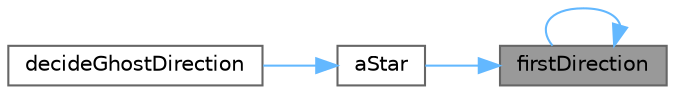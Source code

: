 digraph "firstDirection"
{
 // LATEX_PDF_SIZE
  bgcolor="transparent";
  edge [fontname=Helvetica,fontsize=10,labelfontname=Helvetica,labelfontsize=10];
  node [fontname=Helvetica,fontsize=10,shape=box,height=0.2,width=0.4];
  rankdir="RL";
  Node1 [label="firstDirection",height=0.2,width=0.4,color="gray40", fillcolor="grey60", style="filled", fontcolor="black",tooltip=" "];
  Node1 -> Node2 [dir="back",color="steelblue1",style="solid"];
  Node2 [label="aStar",height=0.2,width=0.4,color="grey40", fillcolor="white", style="filled",URL="$ghost__intelligence_8cpp.html#a1736387c34d2767e769cf73f95eaa572",tooltip=" "];
  Node2 -> Node3 [dir="back",color="steelblue1",style="solid"];
  Node3 [label="decideGhostDirection",height=0.2,width=0.4,color="grey40", fillcolor="white", style="filled",URL="$ghost__intelligence_8cpp.html#a735ce867b25667797297aa628ba8ac5b",tooltip=" "];
  Node1 -> Node1 [dir="back",color="steelblue1",style="solid"];
}
